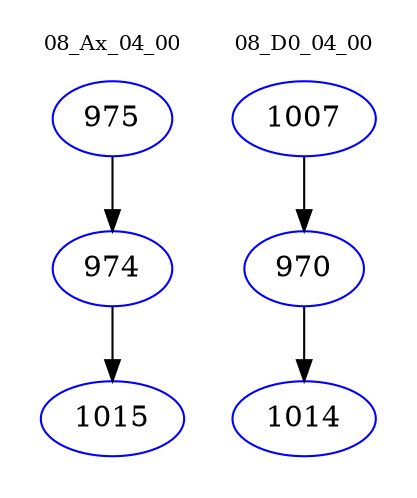 digraph{
subgraph cluster_0 {
color = white
label = "08_Ax_04_00";
fontsize=10;
T0_975 [label="975", color="blue"]
T0_975 -> T0_974 [color="black"]
T0_974 [label="974", color="blue"]
T0_974 -> T0_1015 [color="black"]
T0_1015 [label="1015", color="blue"]
}
subgraph cluster_1 {
color = white
label = "08_D0_04_00";
fontsize=10;
T1_1007 [label="1007", color="blue"]
T1_1007 -> T1_970 [color="black"]
T1_970 [label="970", color="blue"]
T1_970 -> T1_1014 [color="black"]
T1_1014 [label="1014", color="blue"]
}
}
